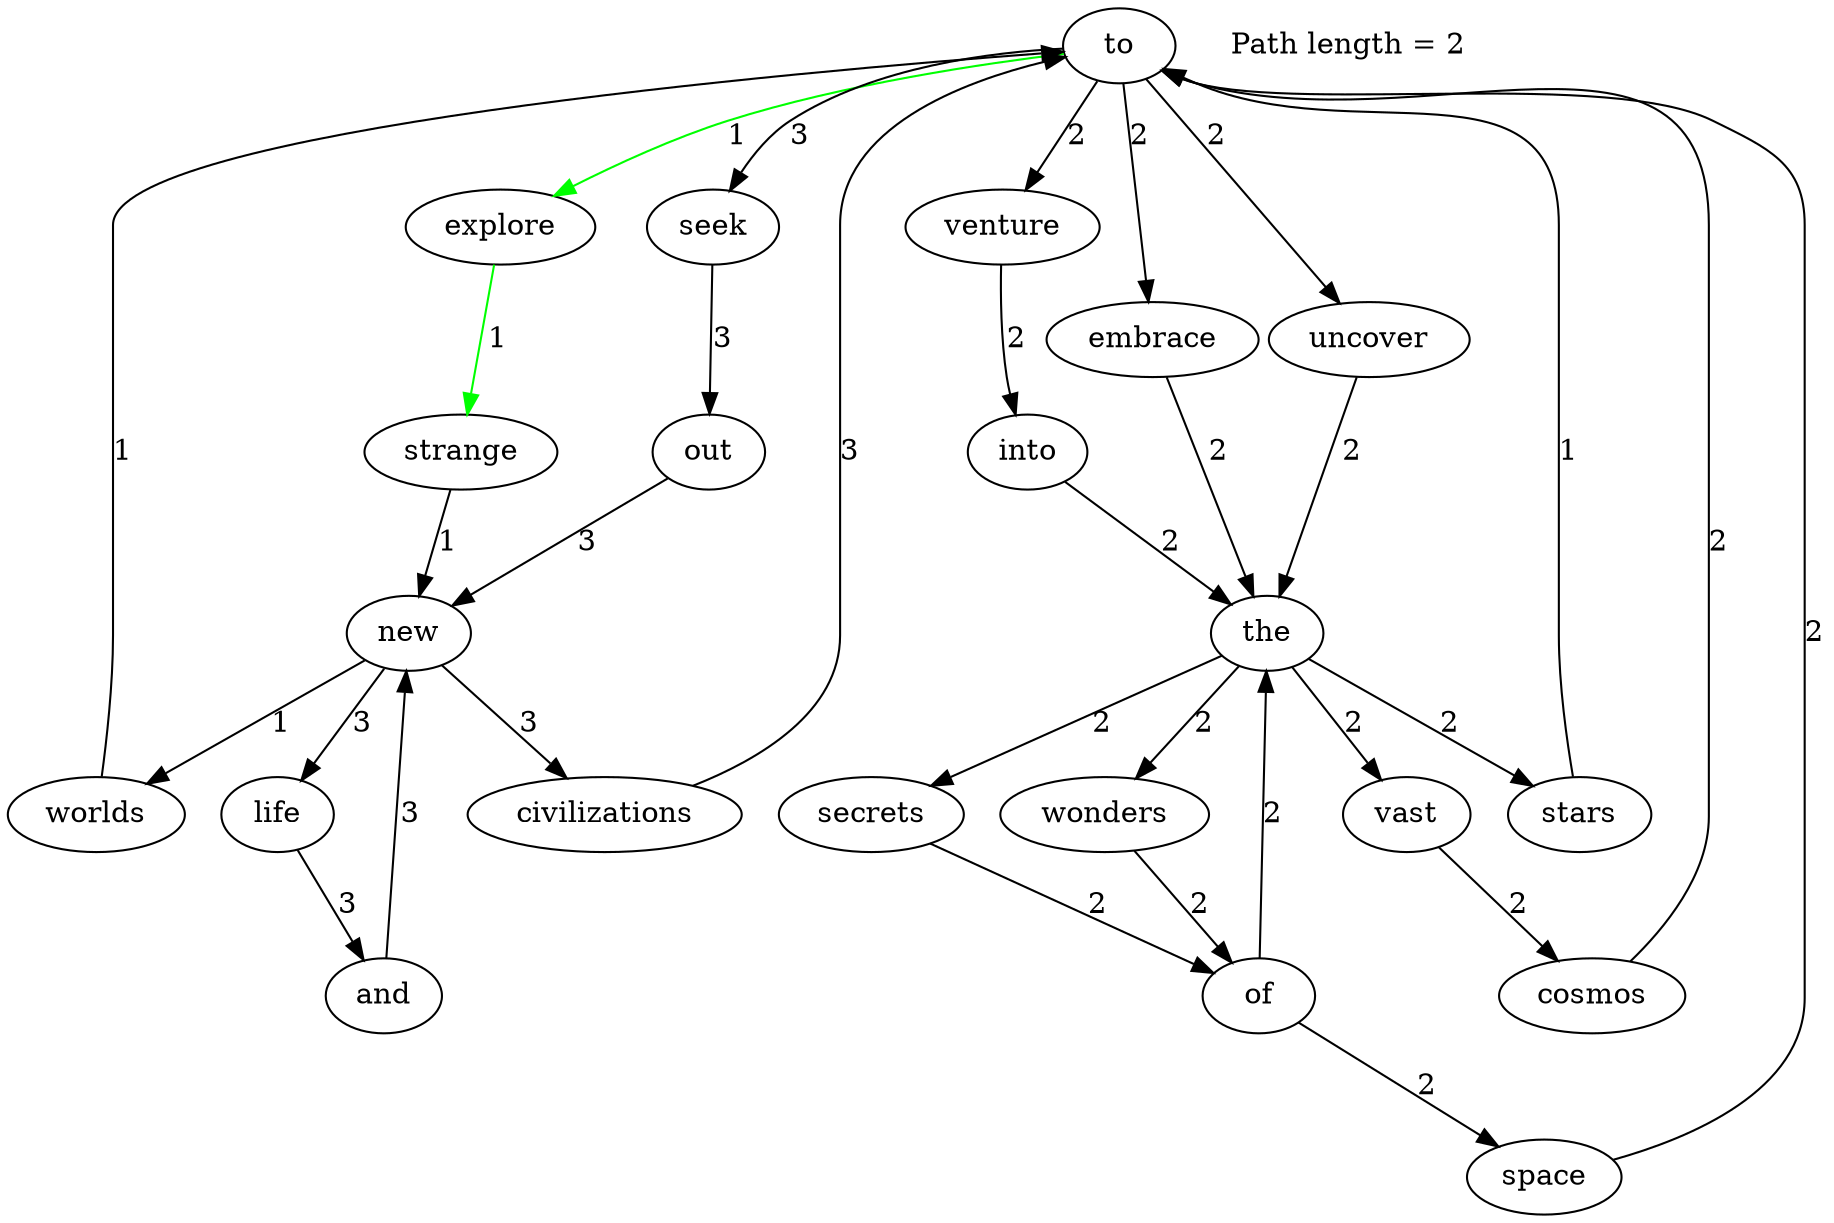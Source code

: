 digraph G {
    "to" [root=true];
    "new" -> "worlds" [label="1"];
    "new" -> "civilizations" [label="3"];
    "new" -> "life" [label="3"];
    "worlds" -> "to" [label="1"];
    "explore" -> "strange" [label="1", color="green"];
    "embrace" -> "the" [label="2"];
    "cosmos" -> "to" [label="2"];
    "uncover" -> "the" [label="2"];
    "stars" -> "to" [label="1"];
    "seek" -> "out" [label="3"];
    "secrets" -> "of" [label="2"];
    "strange" -> "new" [label="1"];
    "life" -> "and" [label="3"];
    "venture" -> "into" [label="2"];
    "space" -> "to" [label="2"];
    "out" -> "new" [label="3"];
    "the" -> "wonders" [label="2"];
    "the" -> "vast" [label="2"];
    "the" -> "stars" [label="2"];
    "the" -> "secrets" [label="2"];
    "into" -> "the" [label="2"];
    "wonders" -> "of" [label="2"];
    "and" -> "new" [label="3"];
    "of" -> "the" [label="2"];
    "of" -> "space" [label="2"];
    "to" -> "explore" [label="1", color="green"];
    "to" -> "embrace" [label="2"];
    "to" -> "uncover" [label="2"];
    "to" -> "seek" [label="3"];
    "to" -> "venture" [label="2"];
    "vast" -> "cosmos" [label="2"];
    "civilizations" -> "to" [label="3"];
    "Path length = 2" [label="Path length = 2", color="black", shape=none];
}
